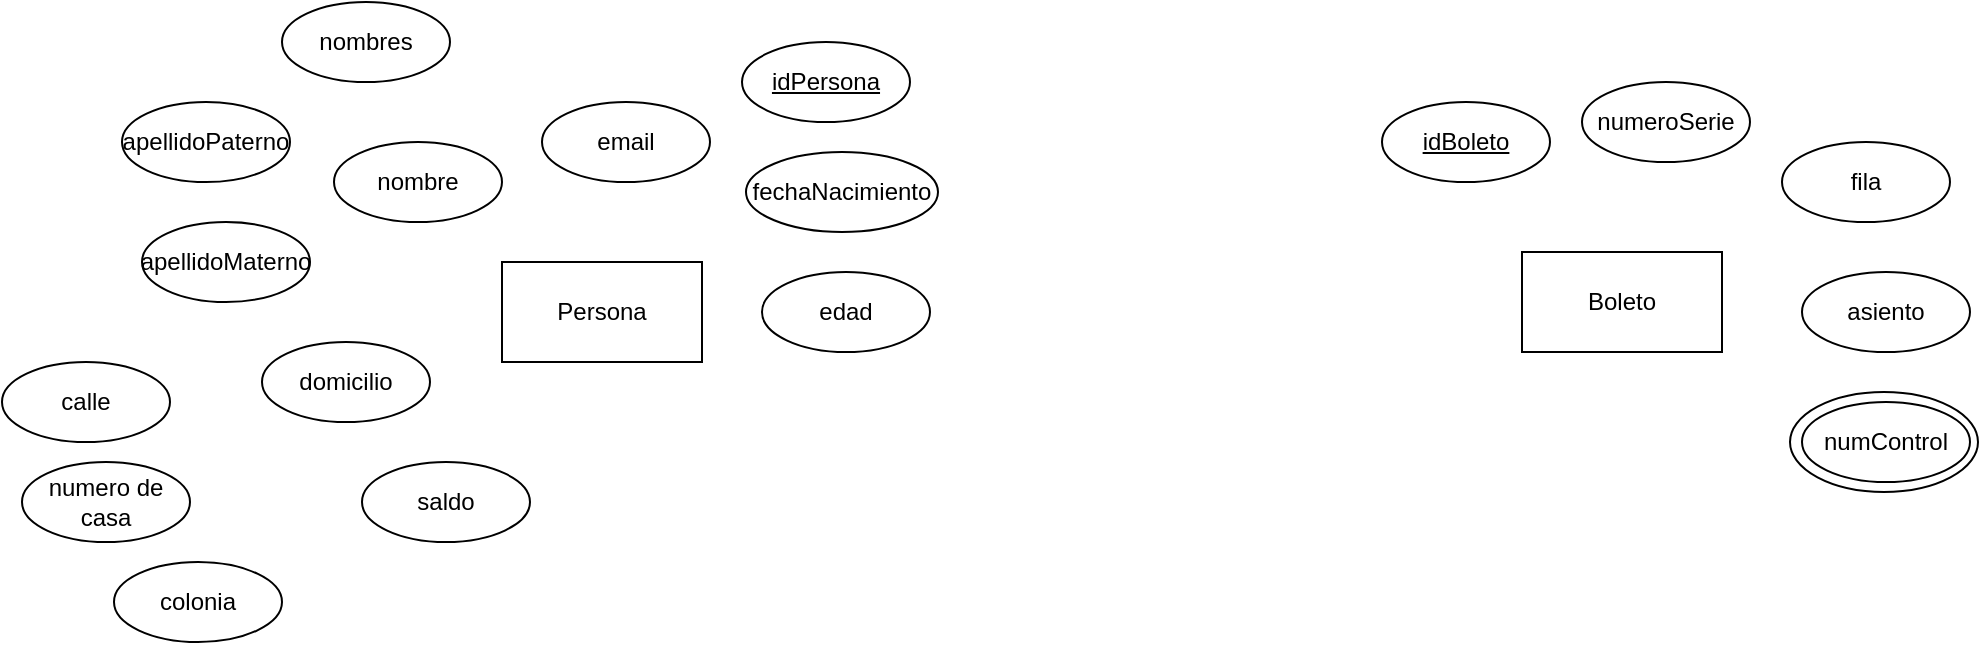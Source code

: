 <mxfile version="24.9.3">
  <diagram name="Página-1" id="roKfRNkJJLgw11MZXrfT">
    <mxGraphModel dx="1859" dy="493" grid="1" gridSize="10" guides="1" tooltips="1" connect="1" arrows="1" fold="1" page="1" pageScale="1" pageWidth="827" pageHeight="1169" math="0" shadow="0">
      <root>
        <mxCell id="0" />
        <mxCell id="1" parent="0" />
        <mxCell id="-9K4hsrEqOnpqYFPlQaA-21" value="" style="ellipse;whiteSpace=wrap;html=1;" vertex="1" parent="1">
          <mxGeometry x="804" y="205" width="94" height="50" as="geometry" />
        </mxCell>
        <mxCell id="-9K4hsrEqOnpqYFPlQaA-1" value="nombre" style="ellipse;whiteSpace=wrap;html=1;" vertex="1" parent="1">
          <mxGeometry x="76" y="80" width="84" height="40" as="geometry" />
        </mxCell>
        <mxCell id="-9K4hsrEqOnpqYFPlQaA-2" value="email" style="ellipse;whiteSpace=wrap;html=1;" vertex="1" parent="1">
          <mxGeometry x="180" y="60" width="84" height="40" as="geometry" />
        </mxCell>
        <mxCell id="-9K4hsrEqOnpqYFPlQaA-3" value="Persona" style="rounded=0;whiteSpace=wrap;html=1;" vertex="1" parent="1">
          <mxGeometry x="160" y="140" width="100" height="50" as="geometry" />
        </mxCell>
        <mxCell id="-9K4hsrEqOnpqYFPlQaA-4" value="Boleto" style="rounded=0;whiteSpace=wrap;html=1;" vertex="1" parent="1">
          <mxGeometry x="670" y="135" width="100" height="50" as="geometry" />
        </mxCell>
        <mxCell id="-9K4hsrEqOnpqYFPlQaA-5" value="nombres" style="ellipse;whiteSpace=wrap;html=1;" vertex="1" parent="1">
          <mxGeometry x="50" y="10" width="84" height="40" as="geometry" />
        </mxCell>
        <mxCell id="-9K4hsrEqOnpqYFPlQaA-6" value="apellidoPaterno" style="ellipse;whiteSpace=wrap;html=1;" vertex="1" parent="1">
          <mxGeometry x="-30" y="60" width="84" height="40" as="geometry" />
        </mxCell>
        <mxCell id="-9K4hsrEqOnpqYFPlQaA-7" value="apellidoMaterno" style="ellipse;whiteSpace=wrap;html=1;" vertex="1" parent="1">
          <mxGeometry x="-20" y="120" width="84" height="40" as="geometry" />
        </mxCell>
        <mxCell id="-9K4hsrEqOnpqYFPlQaA-8" value="domicilio" style="ellipse;whiteSpace=wrap;html=1;" vertex="1" parent="1">
          <mxGeometry x="40" y="180" width="84" height="40" as="geometry" />
        </mxCell>
        <mxCell id="-9K4hsrEqOnpqYFPlQaA-9" value="fechaNacimiento" style="ellipse;whiteSpace=wrap;html=1;" vertex="1" parent="1">
          <mxGeometry x="282" y="85" width="96" height="40" as="geometry" />
        </mxCell>
        <mxCell id="-9K4hsrEqOnpqYFPlQaA-10" value="edad" style="ellipse;whiteSpace=wrap;html=1;" vertex="1" parent="1">
          <mxGeometry x="290" y="145" width="84" height="40" as="geometry" />
        </mxCell>
        <mxCell id="-9K4hsrEqOnpqYFPlQaA-13" value="calle" style="ellipse;whiteSpace=wrap;html=1;" vertex="1" parent="1">
          <mxGeometry x="-90" y="190" width="84" height="40" as="geometry" />
        </mxCell>
        <mxCell id="-9K4hsrEqOnpqYFPlQaA-14" value="numero de casa" style="ellipse;whiteSpace=wrap;html=1;" vertex="1" parent="1">
          <mxGeometry x="-80" y="240" width="84" height="40" as="geometry" />
        </mxCell>
        <mxCell id="-9K4hsrEqOnpqYFPlQaA-15" value="colonia" style="ellipse;whiteSpace=wrap;html=1;" vertex="1" parent="1">
          <mxGeometry x="-34" y="290" width="84" height="40" as="geometry" />
        </mxCell>
        <mxCell id="-9K4hsrEqOnpqYFPlQaA-16" value="saldo" style="ellipse;whiteSpace=wrap;html=1;" vertex="1" parent="1">
          <mxGeometry x="90" y="240" width="84" height="40" as="geometry" />
        </mxCell>
        <mxCell id="-9K4hsrEqOnpqYFPlQaA-17" value="numeroSerie" style="ellipse;whiteSpace=wrap;html=1;" vertex="1" parent="1">
          <mxGeometry x="700" y="50" width="84" height="40" as="geometry" />
        </mxCell>
        <mxCell id="-9K4hsrEqOnpqYFPlQaA-18" value="fila" style="ellipse;whiteSpace=wrap;html=1;" vertex="1" parent="1">
          <mxGeometry x="800" y="80" width="84" height="40" as="geometry" />
        </mxCell>
        <mxCell id="-9K4hsrEqOnpqYFPlQaA-19" value="asiento" style="ellipse;whiteSpace=wrap;html=1;" vertex="1" parent="1">
          <mxGeometry x="810" y="145" width="84" height="40" as="geometry" />
        </mxCell>
        <mxCell id="-9K4hsrEqOnpqYFPlQaA-20" value="numControl" style="ellipse;whiteSpace=wrap;html=1;" vertex="1" parent="1">
          <mxGeometry x="810" y="210" width="84" height="40" as="geometry" />
        </mxCell>
        <mxCell id="-9K4hsrEqOnpqYFPlQaA-22" value="&lt;u&gt;idBoleto&lt;/u&gt;" style="ellipse;whiteSpace=wrap;html=1;" vertex="1" parent="1">
          <mxGeometry x="600" y="60" width="84" height="40" as="geometry" />
        </mxCell>
        <mxCell id="-9K4hsrEqOnpqYFPlQaA-23" value="&lt;u&gt;idPersona&lt;/u&gt;" style="ellipse;whiteSpace=wrap;html=1;" vertex="1" parent="1">
          <mxGeometry x="280" y="30" width="84" height="40" as="geometry" />
        </mxCell>
      </root>
    </mxGraphModel>
  </diagram>
</mxfile>
